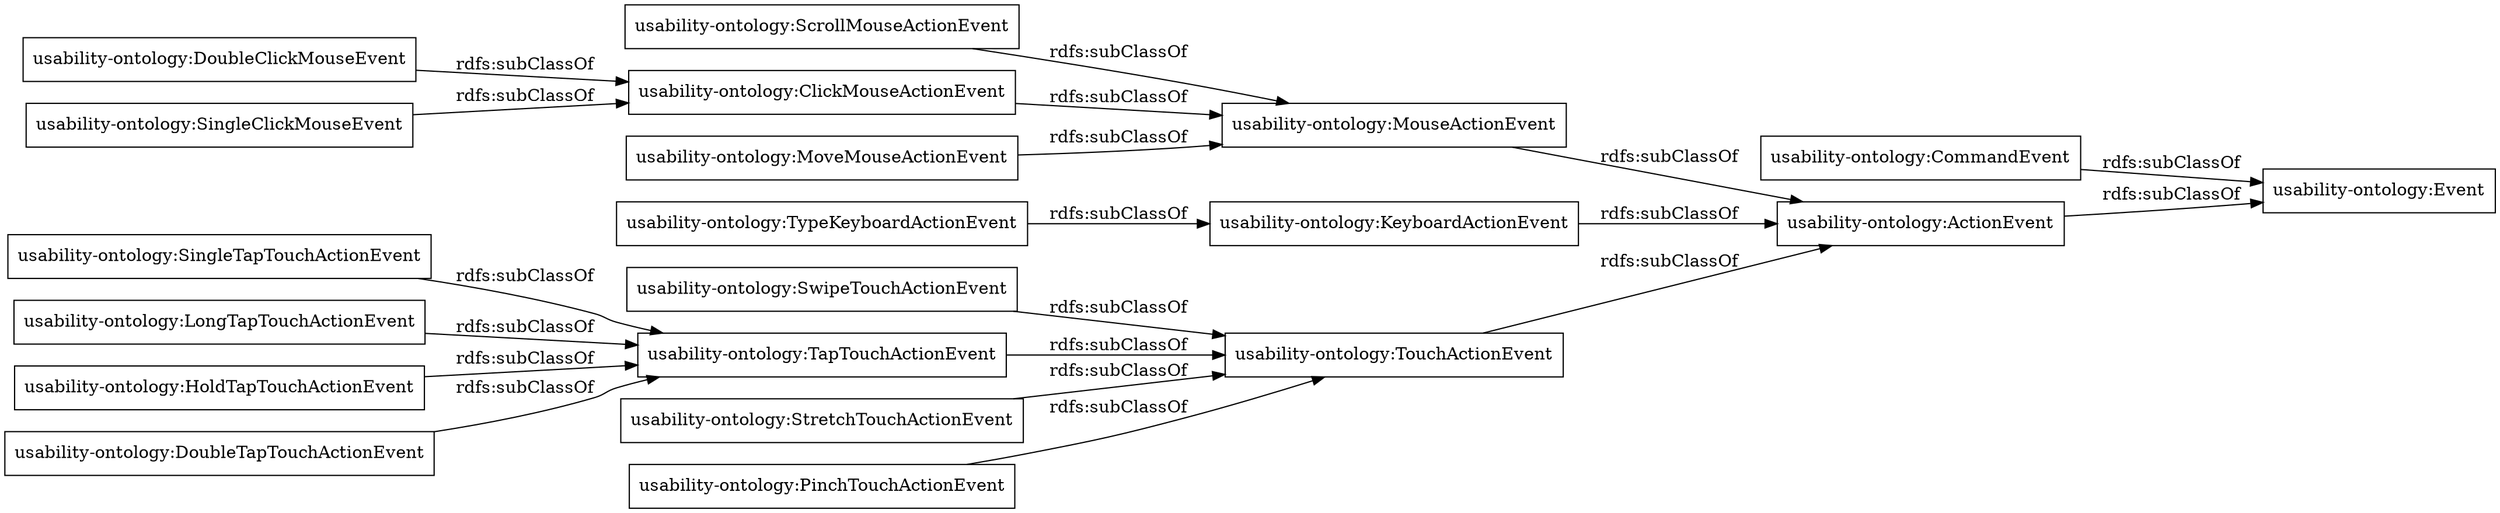 digraph ar2dtool_diagram { 
rankdir=LR;
size="1000"
node [shape = rectangle, color="black"]; "usability-ontology:TouchActionEvent" "usability-ontology:SwipeTouchActionEvent" "usability-ontology:TapTouchActionEvent" "usability-ontology:DoubleClickMouseEvent" "usability-ontology:SingleClickMouseEvent" "usability-ontology:StretchTouchActionEvent" "usability-ontology:SingleTapTouchActionEvent" "usability-ontology:LongTapTouchActionEvent" "usability-ontology:TypeKeyboardActionEvent" "usability-ontology:HoldTapTouchActionEvent" "usability-ontology:DoubleTapTouchActionEvent" "usability-ontology:MouseActionEvent" "usability-ontology:PinchTouchActionEvent" "usability-ontology:ScrollMouseActionEvent" "usability-ontology:ActionEvent" "usability-ontology:ClickMouseActionEvent" "usability-ontology:CommandEvent" "usability-ontology:MoveMouseActionEvent" "usability-ontology:KeyboardActionEvent" "usability-ontology:Event" ; /*classes style*/
	"usability-ontology:KeyboardActionEvent" -> "usability-ontology:ActionEvent" [ label = "rdfs:subClassOf" ];
	"usability-ontology:TypeKeyboardActionEvent" -> "usability-ontology:KeyboardActionEvent" [ label = "rdfs:subClassOf" ];
	"usability-ontology:TapTouchActionEvent" -> "usability-ontology:TouchActionEvent" [ label = "rdfs:subClassOf" ];
	"usability-ontology:MoveMouseActionEvent" -> "usability-ontology:MouseActionEvent" [ label = "rdfs:subClassOf" ];
	"usability-ontology:PinchTouchActionEvent" -> "usability-ontology:TouchActionEvent" [ label = "rdfs:subClassOf" ];
	"usability-ontology:LongTapTouchActionEvent" -> "usability-ontology:TapTouchActionEvent" [ label = "rdfs:subClassOf" ];
	"usability-ontology:CommandEvent" -> "usability-ontology:Event" [ label = "rdfs:subClassOf" ];
	"usability-ontology:SingleClickMouseEvent" -> "usability-ontology:ClickMouseActionEvent" [ label = "rdfs:subClassOf" ];
	"usability-ontology:MouseActionEvent" -> "usability-ontology:ActionEvent" [ label = "rdfs:subClassOf" ];
	"usability-ontology:SwipeTouchActionEvent" -> "usability-ontology:TouchActionEvent" [ label = "rdfs:subClassOf" ];
	"usability-ontology:ActionEvent" -> "usability-ontology:Event" [ label = "rdfs:subClassOf" ];
	"usability-ontology:HoldTapTouchActionEvent" -> "usability-ontology:TapTouchActionEvent" [ label = "rdfs:subClassOf" ];
	"usability-ontology:ClickMouseActionEvent" -> "usability-ontology:MouseActionEvent" [ label = "rdfs:subClassOf" ];
	"usability-ontology:SingleTapTouchActionEvent" -> "usability-ontology:TapTouchActionEvent" [ label = "rdfs:subClassOf" ];
	"usability-ontology:DoubleTapTouchActionEvent" -> "usability-ontology:TapTouchActionEvent" [ label = "rdfs:subClassOf" ];
	"usability-ontology:StretchTouchActionEvent" -> "usability-ontology:TouchActionEvent" [ label = "rdfs:subClassOf" ];
	"usability-ontology:ScrollMouseActionEvent" -> "usability-ontology:MouseActionEvent" [ label = "rdfs:subClassOf" ];
	"usability-ontology:DoubleClickMouseEvent" -> "usability-ontology:ClickMouseActionEvent" [ label = "rdfs:subClassOf" ];
	"usability-ontology:TouchActionEvent" -> "usability-ontology:ActionEvent" [ label = "rdfs:subClassOf" ];

}
